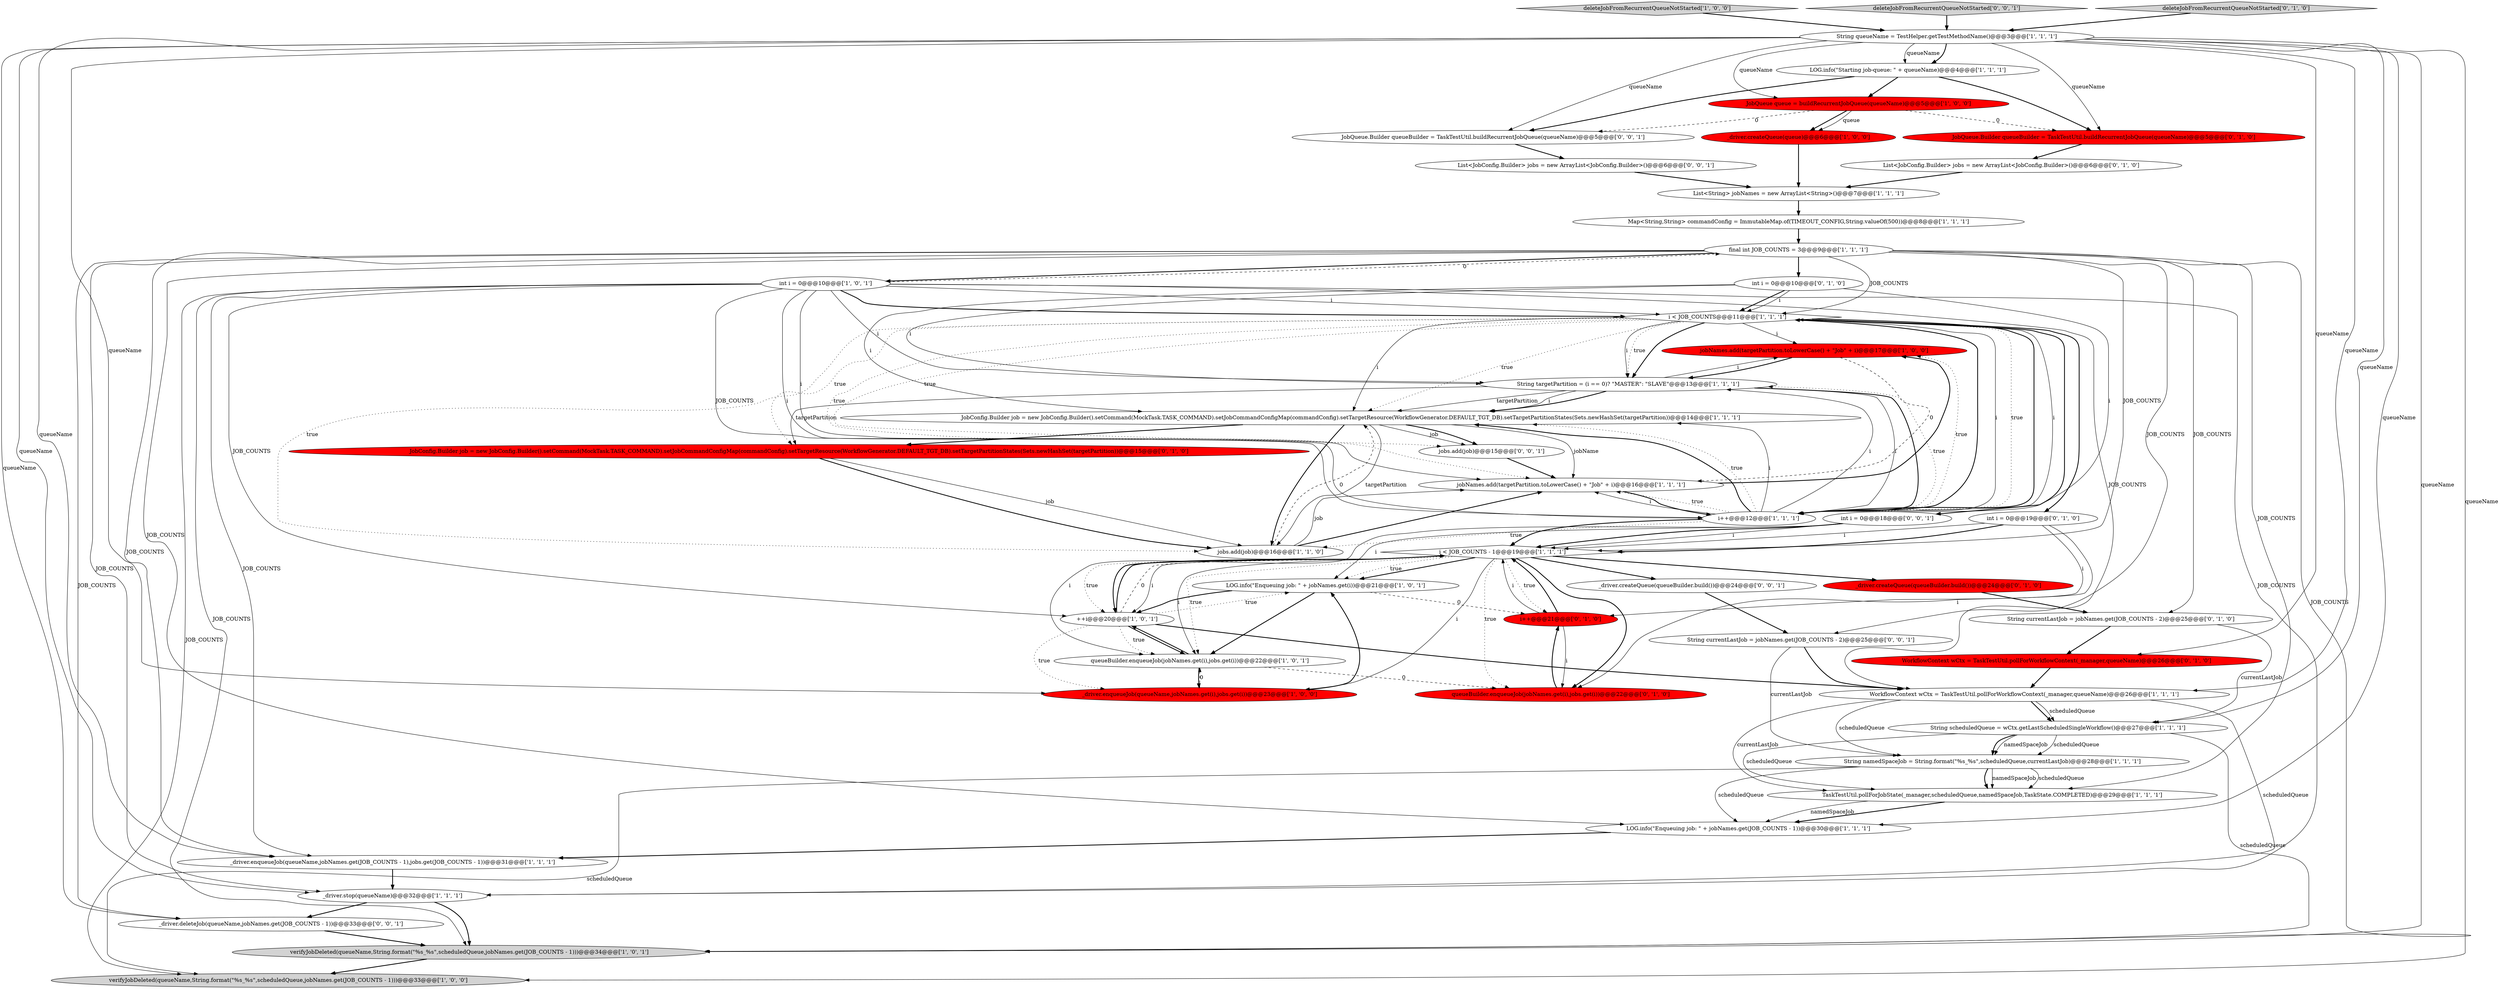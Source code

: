 digraph {
40 [style = filled, label = "String currentLastJob = jobNames.get(JOB_COUNTS - 2)@@@25@@@['0', '1', '0']", fillcolor = white, shape = ellipse image = "AAA0AAABBB2BBB"];
11 [style = filled, label = "LOG.info(\"Enqueuing job: \" + jobNames.get(i))@@@21@@@['1', '0', '1']", fillcolor = white, shape = ellipse image = "AAA0AAABBB1BBB"];
14 [style = filled, label = "deleteJobFromRecurrentQueueNotStarted['1', '0', '0']", fillcolor = lightgray, shape = diamond image = "AAA0AAABBB1BBB"];
29 [style = filled, label = "String namedSpaceJob = String.format(\"%s_%s\",scheduledQueue,currentLastJob)@@@28@@@['1', '1', '1']", fillcolor = white, shape = ellipse image = "AAA0AAABBB1BBB"];
42 [style = filled, label = "deleteJobFromRecurrentQueueNotStarted['0', '0', '1']", fillcolor = lightgray, shape = diamond image = "AAA0AAABBB3BBB"];
24 [style = filled, label = "i < JOB_COUNTS@@@11@@@['1', '1', '1']", fillcolor = white, shape = diamond image = "AAA0AAABBB1BBB"];
25 [style = filled, label = "verifyJobDeleted(queueName,String.format(\"%s_%s\",scheduledQueue,jobNames.get(JOB_COUNTS - 1)))@@@34@@@['1', '0', '1']", fillcolor = lightgray, shape = ellipse image = "AAA0AAABBB1BBB"];
10 [style = filled, label = "jobNames.add(targetPartition.toLowerCase() + \"Job\" + i)@@@17@@@['1', '0', '0']", fillcolor = red, shape = ellipse image = "AAA1AAABBB1BBB"];
36 [style = filled, label = "WorkflowContext wCtx = TaskTestUtil.pollForWorkflowContext(_manager,queueName)@@@26@@@['0', '1', '0']", fillcolor = red, shape = ellipse image = "AAA1AAABBB2BBB"];
33 [style = filled, label = "i++@@@21@@@['0', '1', '0']", fillcolor = red, shape = ellipse image = "AAA1AAABBB2BBB"];
44 [style = filled, label = "_driver.deleteJob(queueName,jobNames.get(JOB_COUNTS - 1))@@@33@@@['0', '0', '1']", fillcolor = white, shape = ellipse image = "AAA0AAABBB3BBB"];
9 [style = filled, label = "verifyJobDeleted(queueName,String.format(\"%s_%s\",scheduledQueue,jobNames.get(JOB_COUNTS - 1)))@@@33@@@['1', '0', '0']", fillcolor = lightgray, shape = ellipse image = "AAA0AAABBB1BBB"];
3 [style = filled, label = "_driver.enqueueJob(queueName,jobNames.get(JOB_COUNTS - 1),jobs.get(JOB_COUNTS - 1))@@@31@@@['1', '1', '1']", fillcolor = white, shape = ellipse image = "AAA0AAABBB1BBB"];
48 [style = filled, label = "int i = 0@@@18@@@['0', '0', '1']", fillcolor = white, shape = ellipse image = "AAA0AAABBB3BBB"];
46 [style = filled, label = "jobs.add(job)@@@15@@@['0', '0', '1']", fillcolor = white, shape = ellipse image = "AAA0AAABBB3BBB"];
15 [style = filled, label = "i < JOB_COUNTS - 1@@@19@@@['1', '1', '1']", fillcolor = white, shape = diamond image = "AAA0AAABBB1BBB"];
20 [style = filled, label = "LOG.info(\"Enqueuing job: \" + jobNames.get(JOB_COUNTS - 1))@@@30@@@['1', '1', '1']", fillcolor = white, shape = ellipse image = "AAA0AAABBB1BBB"];
43 [style = filled, label = "JobQueue.Builder queueBuilder = TaskTestUtil.buildRecurrentJobQueue(queueName)@@@5@@@['0', '0', '1']", fillcolor = white, shape = ellipse image = "AAA0AAABBB3BBB"];
17 [style = filled, label = "String targetPartition = (i == 0)? \"MASTER\": \"SLAVE\"@@@13@@@['1', '1', '1']", fillcolor = white, shape = ellipse image = "AAA0AAABBB1BBB"];
45 [style = filled, label = "List<JobConfig.Builder> jobs = new ArrayList<JobConfig.Builder>()@@@6@@@['0', '0', '1']", fillcolor = white, shape = ellipse image = "AAA0AAABBB3BBB"];
34 [style = filled, label = "int i = 0@@@19@@@['0', '1', '0']", fillcolor = white, shape = ellipse image = "AAA0AAABBB2BBB"];
32 [style = filled, label = "List<JobConfig.Builder> jobs = new ArrayList<JobConfig.Builder>()@@@6@@@['0', '1', '0']", fillcolor = white, shape = ellipse image = "AAA0AAABBB2BBB"];
31 [style = filled, label = "JobConfig.Builder job = new JobConfig.Builder().setCommand(MockTask.TASK_COMMAND).setJobCommandConfigMap(commandConfig).setTargetResource(WorkflowGenerator.DEFAULT_TGT_DB).setTargetPartitionStates(Sets.newHashSet(targetPartition))@@@15@@@['0', '1', '0']", fillcolor = red, shape = ellipse image = "AAA1AAABBB2BBB"];
7 [style = filled, label = "_driver.enqueueJob(queueName,jobNames.get(i),jobs.get(i))@@@23@@@['1', '0', '0']", fillcolor = red, shape = ellipse image = "AAA1AAABBB1BBB"];
8 [style = filled, label = "WorkflowContext wCtx = TaskTestUtil.pollForWorkflowContext(_manager,queueName)@@@26@@@['1', '1', '1']", fillcolor = white, shape = ellipse image = "AAA0AAABBB1BBB"];
6 [style = filled, label = "i++@@@12@@@['1', '1', '1']", fillcolor = white, shape = ellipse image = "AAA0AAABBB1BBB"];
18 [style = filled, label = "TaskTestUtil.pollForJobState(_manager,scheduledQueue,namedSpaceJob,TaskState.COMPLETED)@@@29@@@['1', '1', '1']", fillcolor = white, shape = ellipse image = "AAA0AAABBB1BBB"];
4 [style = filled, label = "++i@@@20@@@['1', '0', '1']", fillcolor = white, shape = ellipse image = "AAA0AAABBB1BBB"];
22 [style = filled, label = "_driver.stop(queueName)@@@32@@@['1', '1', '1']", fillcolor = white, shape = ellipse image = "AAA0AAABBB1BBB"];
2 [style = filled, label = "JobQueue queue = buildRecurrentJobQueue(queueName)@@@5@@@['1', '0', '0']", fillcolor = red, shape = ellipse image = "AAA1AAABBB1BBB"];
13 [style = filled, label = "List<String> jobNames = new ArrayList<String>()@@@7@@@['1', '1', '1']", fillcolor = white, shape = ellipse image = "AAA0AAABBB1BBB"];
35 [style = filled, label = "_driver.createQueue(queueBuilder.build())@@@24@@@['0', '1', '0']", fillcolor = red, shape = ellipse image = "AAA1AAABBB2BBB"];
37 [style = filled, label = "queueBuilder.enqueueJob(jobNames.get(i),jobs.get(i))@@@22@@@['0', '1', '0']", fillcolor = red, shape = ellipse image = "AAA1AAABBB2BBB"];
12 [style = filled, label = "queueBuilder.enqueueJob(jobNames.get(i),jobs.get(i))@@@22@@@['1', '0', '1']", fillcolor = white, shape = ellipse image = "AAA0AAABBB1BBB"];
21 [style = filled, label = "final int JOB_COUNTS = 3@@@9@@@['1', '1', '1']", fillcolor = white, shape = ellipse image = "AAA0AAABBB1BBB"];
5 [style = filled, label = "_driver.createQueue(queue)@@@6@@@['1', '0', '0']", fillcolor = red, shape = ellipse image = "AAA1AAABBB1BBB"];
47 [style = filled, label = "String currentLastJob = jobNames.get(JOB_COUNTS - 2)@@@25@@@['0', '0', '1']", fillcolor = white, shape = ellipse image = "AAA0AAABBB3BBB"];
1 [style = filled, label = "String scheduledQueue = wCtx.getLastScheduledSingleWorkflow()@@@27@@@['1', '1', '1']", fillcolor = white, shape = ellipse image = "AAA0AAABBB1BBB"];
28 [style = filled, label = "jobs.add(job)@@@16@@@['1', '1', '0']", fillcolor = white, shape = ellipse image = "AAA0AAABBB1BBB"];
38 [style = filled, label = "deleteJobFromRecurrentQueueNotStarted['0', '1', '0']", fillcolor = lightgray, shape = diamond image = "AAA0AAABBB2BBB"];
16 [style = filled, label = "JobConfig.Builder job = new JobConfig.Builder().setCommand(MockTask.TASK_COMMAND).setJobCommandConfigMap(commandConfig).setTargetResource(WorkflowGenerator.DEFAULT_TGT_DB).setTargetPartitionStates(Sets.newHashSet(targetPartition))@@@14@@@['1', '1', '1']", fillcolor = white, shape = ellipse image = "AAA0AAABBB1BBB"];
27 [style = filled, label = "LOG.info(\"Starting job-queue: \" + queueName)@@@4@@@['1', '1', '1']", fillcolor = white, shape = ellipse image = "AAA0AAABBB1BBB"];
26 [style = filled, label = "Map<String,String> commandConfig = ImmutableMap.of(TIMEOUT_CONFIG,String.valueOf(500))@@@8@@@['1', '1', '1']", fillcolor = white, shape = ellipse image = "AAA0AAABBB1BBB"];
0 [style = filled, label = "int i = 0@@@10@@@['1', '0', '1']", fillcolor = white, shape = ellipse image = "AAA0AAABBB1BBB"];
23 [style = filled, label = "String queueName = TestHelper.getTestMethodName()@@@3@@@['1', '1', '1']", fillcolor = white, shape = ellipse image = "AAA0AAABBB1BBB"];
30 [style = filled, label = "JobQueue.Builder queueBuilder = TaskTestUtil.buildRecurrentJobQueue(queueName)@@@5@@@['0', '1', '0']", fillcolor = red, shape = ellipse image = "AAA1AAABBB2BBB"];
39 [style = filled, label = "int i = 0@@@10@@@['0', '1', '0']", fillcolor = white, shape = ellipse image = "AAA0AAABBB2BBB"];
41 [style = filled, label = "_driver.createQueue(queueBuilder.build())@@@24@@@['0', '0', '1']", fillcolor = white, shape = ellipse image = "AAA0AAABBB3BBB"];
19 [style = filled, label = "jobNames.add(targetPartition.toLowerCase() + \"Job\" + i)@@@16@@@['1', '1', '1']", fillcolor = white, shape = ellipse image = "AAA0AAABBB1BBB"];
0->8 [style = solid, label="JOB_COUNTS"];
42->23 [style = bold, label=""];
24->6 [style = dotted, label="true"];
23->22 [style = solid, label="queueName"];
11->33 [style = dashed, label="0"];
24->17 [style = dotted, label="true"];
39->16 [style = solid, label="i"];
4->15 [style = bold, label=""];
34->15 [style = bold, label=""];
4->7 [style = dotted, label="true"];
24->34 [style = bold, label=""];
15->4 [style = solid, label="i"];
39->24 [style = bold, label=""];
23->1 [style = solid, label="queueName"];
10->17 [style = bold, label=""];
15->33 [style = dotted, label="true"];
29->20 [style = solid, label="scheduledQueue"];
6->19 [style = dotted, label="true"];
12->7 [style = bold, label=""];
21->24 [style = solid, label="JOB_COUNTS"];
29->18 [style = bold, label=""];
23->43 [style = solid, label="queueName"];
8->1 [style = bold, label=""];
1->25 [style = solid, label="scheduledQueue"];
15->11 [style = bold, label=""];
0->24 [style = bold, label=""];
24->17 [style = bold, label=""];
15->41 [style = bold, label=""];
1->29 [style = solid, label="scheduledQueue"];
4->8 [style = bold, label=""];
34->37 [style = solid, label="i"];
37->33 [style = bold, label=""];
1->18 [style = solid, label="scheduledQueue"];
27->2 [style = bold, label=""];
17->16 [style = bold, label=""];
23->2 [style = solid, label="queueName"];
21->25 [style = solid, label="JOB_COUNTS"];
29->18 [style = solid, label="namedSpaceJob"];
24->16 [style = solid, label="i"];
39->24 [style = solid, label="i"];
6->16 [style = solid, label="i"];
28->16 [style = dashed, label="0"];
22->25 [style = bold, label=""];
48->12 [style = solid, label="i"];
23->20 [style = solid, label="queueName"];
7->11 [style = bold, label=""];
12->37 [style = dashed, label="0"];
21->0 [style = bold, label=""];
33->15 [style = bold, label=""];
6->19 [style = solid, label="i"];
40->1 [style = solid, label="currentLastJob"];
27->30 [style = bold, label=""];
21->40 [style = solid, label="JOB_COUNTS"];
17->16 [style = solid, label="targetPartition"];
11->12 [style = bold, label=""];
16->19 [style = solid, label="jobName"];
20->3 [style = bold, label=""];
19->6 [style = bold, label=""];
28->19 [style = solid, label="job"];
2->30 [style = dashed, label="0"];
16->28 [style = solid, label="targetPartition"];
21->22 [style = solid, label="JOB_COUNTS"];
15->35 [style = bold, label=""];
43->45 [style = bold, label=""];
21->47 [style = solid, label="JOB_COUNTS"];
2->43 [style = dashed, label="0"];
0->17 [style = solid, label="i"];
35->40 [style = bold, label=""];
18->20 [style = bold, label=""];
29->18 [style = solid, label="scheduledQueue"];
39->17 [style = solid, label="i"];
28->19 [style = bold, label=""];
33->37 [style = solid, label="i"];
23->30 [style = solid, label="queueName"];
15->12 [style = dotted, label="true"];
24->19 [style = dotted, label="true"];
23->3 [style = solid, label="queueName"];
8->18 [style = solid, label="currentLastJob"];
46->19 [style = bold, label=""];
31->28 [style = bold, label=""];
0->6 [style = solid, label="i"];
15->7 [style = solid, label="i"];
24->17 [style = solid, label="i"];
22->44 [style = bold, label=""];
29->9 [style = solid, label="scheduledQueue"];
27->43 [style = bold, label=""];
8->1 [style = solid, label="scheduledQueue"];
17->6 [style = bold, label=""];
11->4 [style = bold, label=""];
47->29 [style = solid, label="currentLastJob"];
25->9 [style = bold, label=""];
4->11 [style = dotted, label="true"];
19->10 [style = bold, label=""];
30->32 [style = bold, label=""];
6->24 [style = bold, label=""];
18->20 [style = solid, label="namedSpaceJob"];
24->16 [style = dotted, label="true"];
21->44 [style = solid, label="JOB_COUNTS"];
6->15 [style = bold, label=""];
26->21 [style = bold, label=""];
6->10 [style = dotted, label="true"];
31->28 [style = solid, label="job"];
21->18 [style = solid, label="JOB_COUNTS"];
14->23 [style = bold, label=""];
21->39 [style = bold, label=""];
40->36 [style = bold, label=""];
23->25 [style = solid, label="queueName"];
13->26 [style = bold, label=""];
0->6 [style = solid, label="JOB_COUNTS"];
16->31 [style = bold, label=""];
5->13 [style = bold, label=""];
21->15 [style = solid, label="JOB_COUNTS"];
15->11 [style = dotted, label="true"];
36->8 [style = bold, label=""];
21->20 [style = solid, label="JOB_COUNTS"];
4->12 [style = bold, label=""];
44->25 [style = bold, label=""];
15->37 [style = dotted, label="true"];
41->47 [style = bold, label=""];
24->46 [style = dotted, label="true"];
16->46 [style = solid, label="job"];
1->29 [style = bold, label=""];
4->12 [style = dotted, label="true"];
48->11 [style = solid, label="i"];
15->37 [style = bold, label=""];
33->15 [style = solid, label="i"];
2->5 [style = bold, label=""];
17->10 [style = solid, label="i"];
16->46 [style = bold, label=""];
8->29 [style = solid, label="scheduledQueue"];
17->31 [style = solid, label="targetPartition"];
23->36 [style = solid, label="queueName"];
0->3 [style = solid, label="JOB_COUNTS"];
1->29 [style = solid, label="namedSpaceJob"];
34->15 [style = solid, label="i"];
23->27 [style = bold, label=""];
47->8 [style = bold, label=""];
10->19 [style = dashed, label="0"];
24->10 [style = solid, label="i"];
17->6 [style = solid, label="i"];
23->27 [style = solid, label="queueName"];
24->31 [style = dotted, label="true"];
23->7 [style = solid, label="queueName"];
38->23 [style = bold, label=""];
34->33 [style = solid, label="i"];
0->9 [style = solid, label="JOB_COUNTS"];
45->13 [style = bold, label=""];
24->28 [style = dotted, label="true"];
15->12 [style = solid, label="i"];
6->24 [style = solid, label="i"];
3->22 [style = bold, label=""];
6->17 [style = dotted, label="true"];
15->4 [style = dotted, label="true"];
6->28 [style = dotted, label="true"];
23->8 [style = solid, label="queueName"];
8->22 [style = solid, label="scheduledQueue"];
17->16 [style = solid, label="i"];
21->3 [style = solid, label="JOB_COUNTS"];
39->6 [style = solid, label="i"];
16->28 [style = bold, label=""];
12->4 [style = bold, label=""];
23->9 [style = solid, label="queueName"];
6->17 [style = solid, label="i"];
6->16 [style = bold, label=""];
0->21 [style = dashed, label="0"];
4->15 [style = dashed, label="0"];
2->5 [style = solid, label="queue"];
0->24 [style = solid, label="i"];
0->22 [style = solid, label="JOB_COUNTS"];
0->4 [style = solid, label="JOB_COUNTS"];
48->15 [style = solid, label="i"];
15->4 [style = bold, label=""];
48->15 [style = bold, label=""];
7->12 [style = dashed, label="0"];
0->19 [style = solid, label="i"];
32->13 [style = bold, label=""];
24->6 [style = bold, label=""];
24->6 [style = solid, label="i"];
24->48 [style = bold, label=""];
6->16 [style = dotted, label="true"];
23->44 [style = solid, label="queueName"];
0->25 [style = solid, label="JOB_COUNTS"];
}
